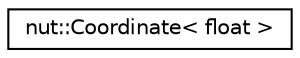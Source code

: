 digraph "クラス階層図"
{
 // LATEX_PDF_SIZE
  edge [fontname="Helvetica",fontsize="10",labelfontname="Helvetica",labelfontsize="10"];
  node [fontname="Helvetica",fontsize="10",shape=record];
  rankdir="LR";
  Node0 [label="nut::Coordinate\< float \>",height=0.2,width=0.4,color="black", fillcolor="white", style="filled",URL="$d4/d08/classnut_1_1_coordinate.html",tooltip=" "];
}
